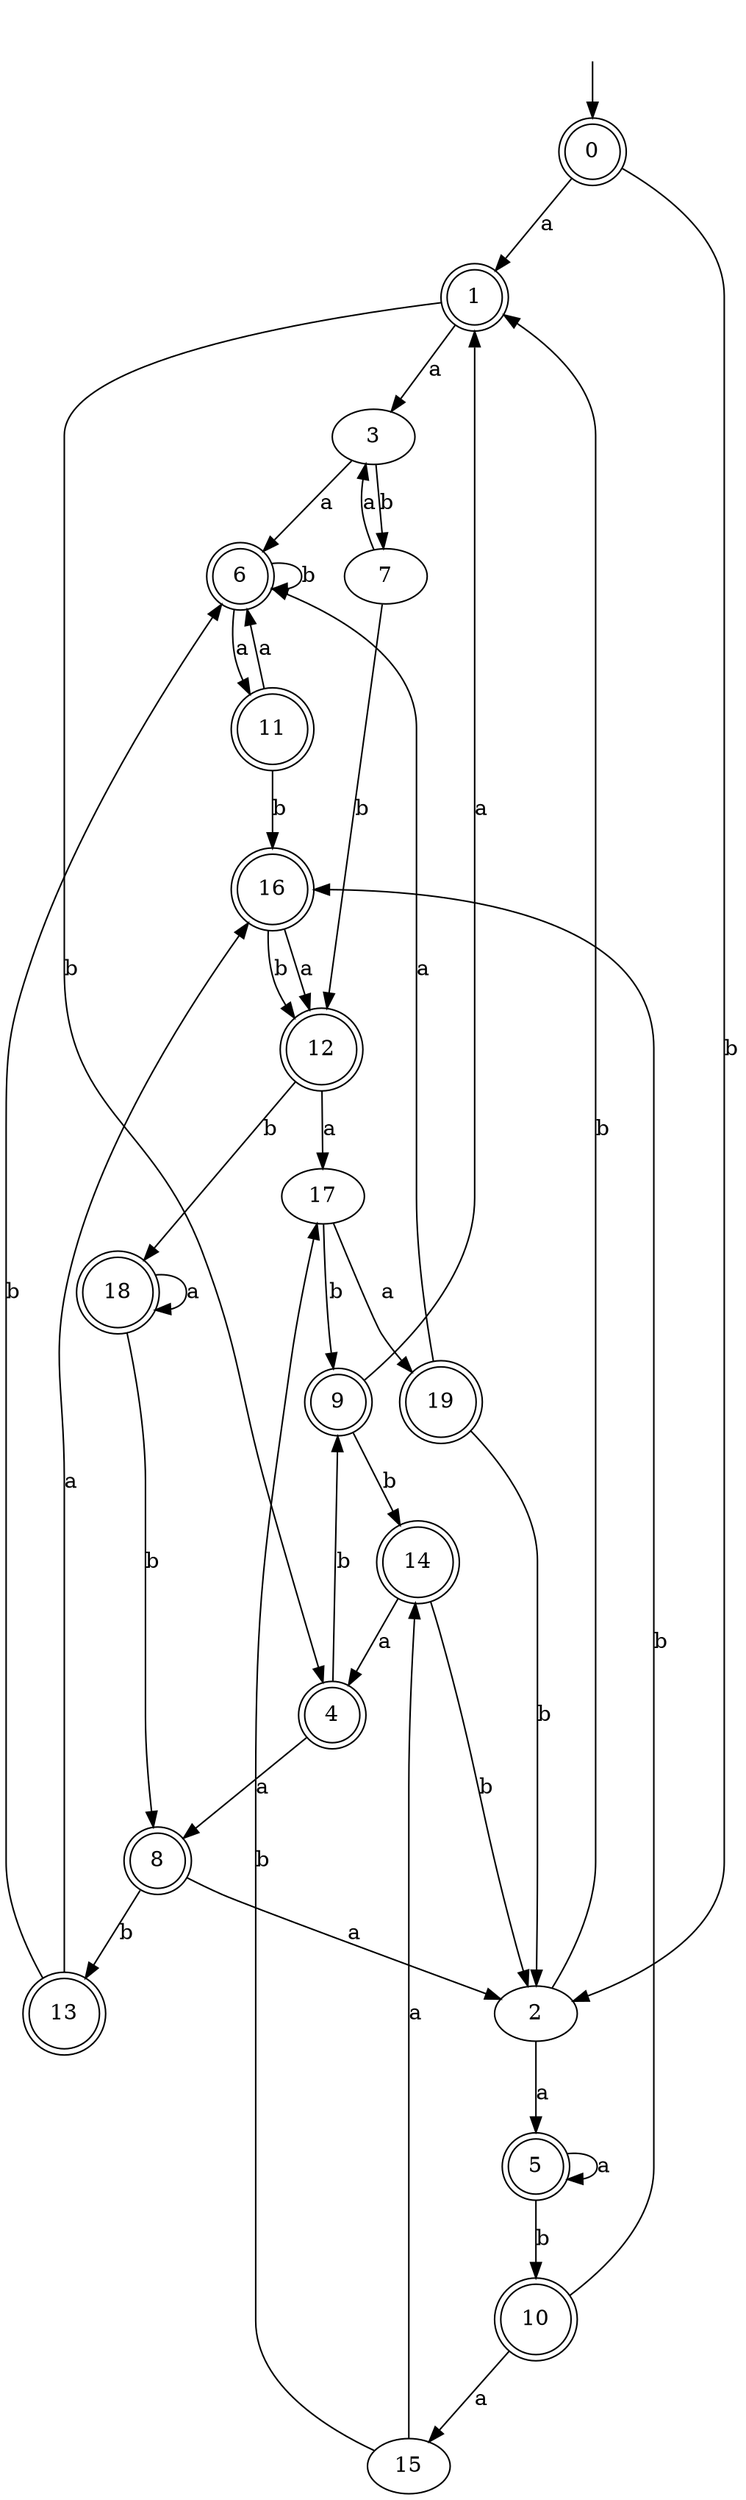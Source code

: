 digraph RandomDFA {
  __start0 [label="", shape=none];
  __start0 -> 0 [label=""];
  0 [shape=circle] [shape=doublecircle]
  0 -> 1 [label="a"]
  0 -> 2 [label="b"]
  1 [shape=doublecircle]
  1 -> 3 [label="a"]
  1 -> 4 [label="b"]
  2
  2 -> 5 [label="a"]
  2 -> 1 [label="b"]
  3
  3 -> 6 [label="a"]
  3 -> 7 [label="b"]
  4 [shape=doublecircle]
  4 -> 8 [label="a"]
  4 -> 9 [label="b"]
  5 [shape=doublecircle]
  5 -> 5 [label="a"]
  5 -> 10 [label="b"]
  6 [shape=doublecircle]
  6 -> 11 [label="a"]
  6 -> 6 [label="b"]
  7
  7 -> 3 [label="a"]
  7 -> 12 [label="b"]
  8 [shape=doublecircle]
  8 -> 2 [label="a"]
  8 -> 13 [label="b"]
  9 [shape=doublecircle]
  9 -> 1 [label="a"]
  9 -> 14 [label="b"]
  10 [shape=doublecircle]
  10 -> 15 [label="a"]
  10 -> 16 [label="b"]
  11 [shape=doublecircle]
  11 -> 6 [label="a"]
  11 -> 16 [label="b"]
  12 [shape=doublecircle]
  12 -> 17 [label="a"]
  12 -> 18 [label="b"]
  13 [shape=doublecircle]
  13 -> 16 [label="a"]
  13 -> 6 [label="b"]
  14 [shape=doublecircle]
  14 -> 4 [label="a"]
  14 -> 2 [label="b"]
  15
  15 -> 14 [label="a"]
  15 -> 17 [label="b"]
  16 [shape=doublecircle]
  16 -> 12 [label="a"]
  16 -> 12 [label="b"]
  17
  17 -> 19 [label="a"]
  17 -> 9 [label="b"]
  18 [shape=doublecircle]
  18 -> 18 [label="a"]
  18 -> 8 [label="b"]
  19 [shape=doublecircle]
  19 -> 6 [label="a"]
  19 -> 2 [label="b"]
}
